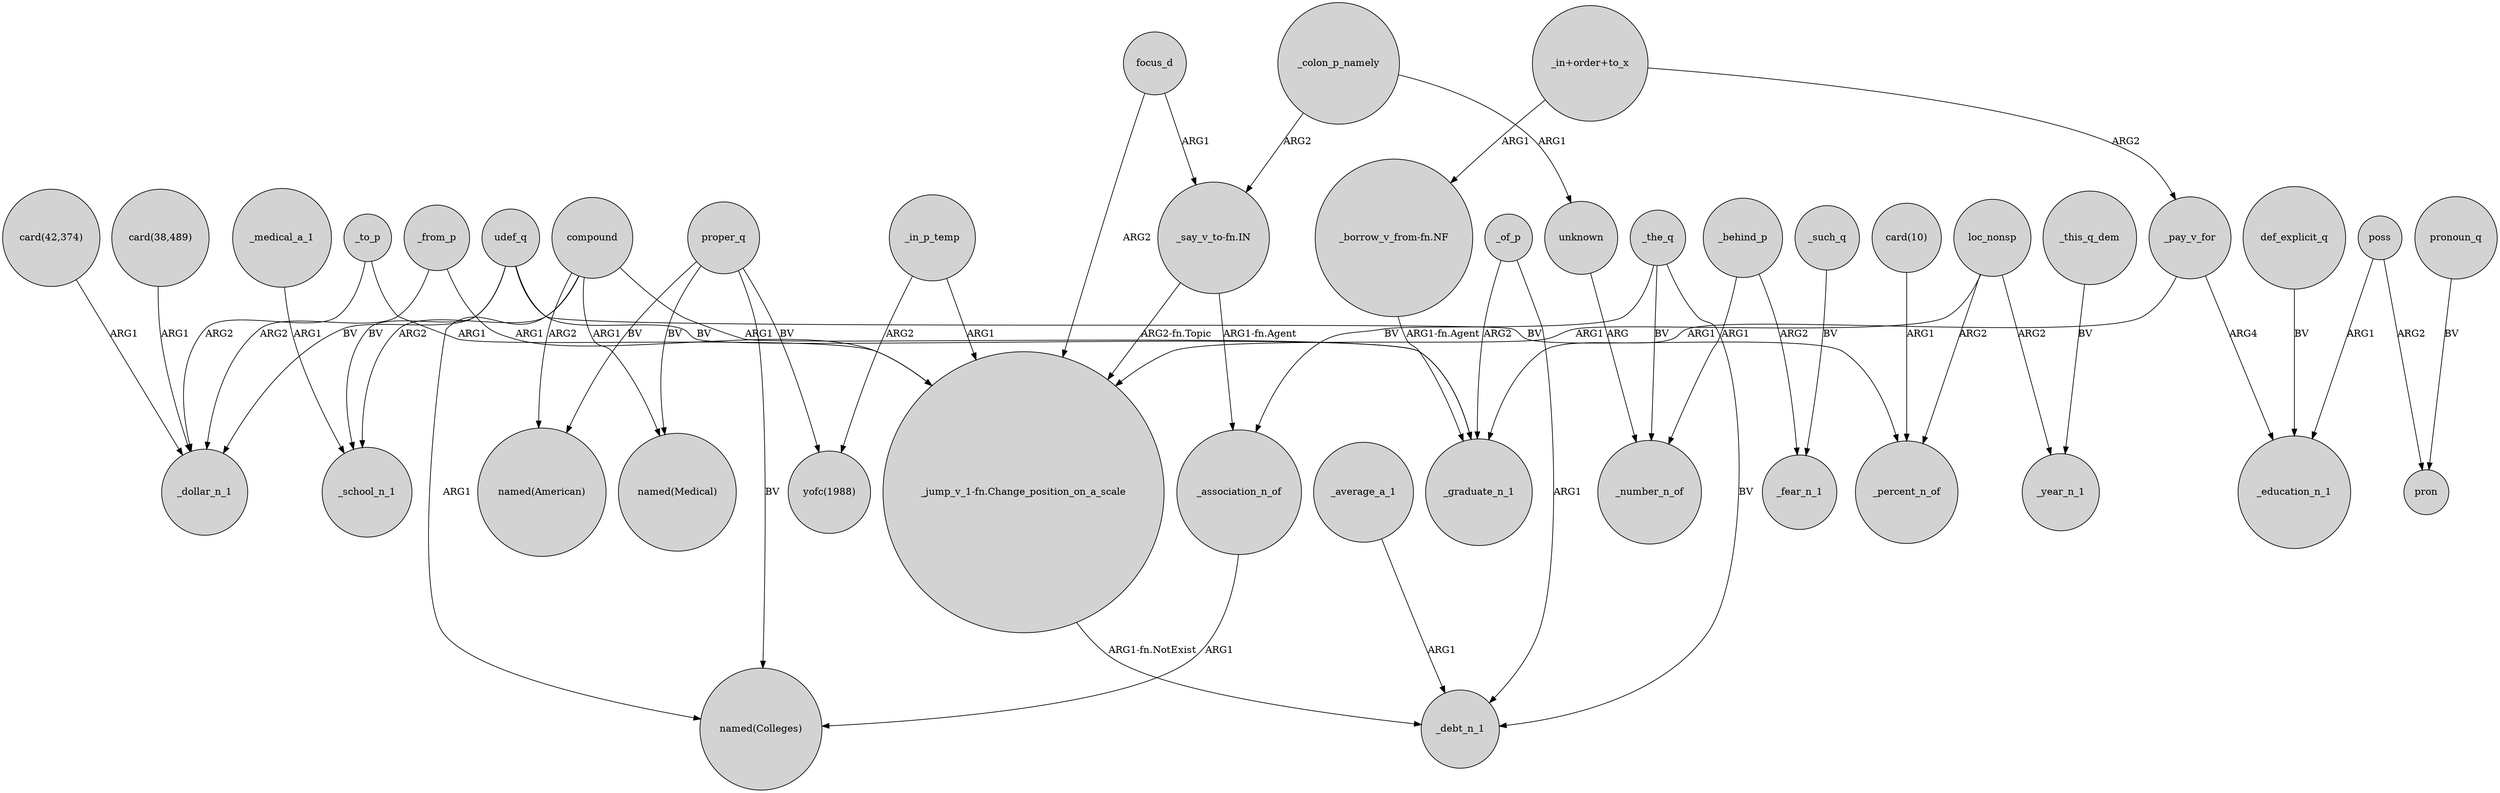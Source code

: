 digraph {
	node [shape=circle style=filled]
	_to_p -> _dollar_n_1 [label=ARG2]
	compound -> "named(Medical)" [label=ARG1]
	poss -> pron [label=ARG2]
	proper_q -> "named(American)" [label=BV]
	"_in+order+to_x" -> _pay_v_for [label=ARG2]
	_to_p -> "_jump_v_1-fn.Change_position_on_a_scale" [label=ARG1]
	_behind_p -> _number_n_of [label=ARG1]
	focus_d -> "_jump_v_1-fn.Change_position_on_a_scale" [label=ARG2]
	_in_p_temp -> "_jump_v_1-fn.Change_position_on_a_scale" [label=ARG1]
	"_in+order+to_x" -> "_borrow_v_from-fn.NF" [label=ARG1]
	def_explicit_q -> _education_n_1 [label=BV]
	"card(42,374)" -> _dollar_n_1 [label=ARG1]
	_the_q -> _number_n_of [label=BV]
	_pay_v_for -> _graduate_n_1 [label=ARG1]
	"_say_v_to-fn.IN" -> "_jump_v_1-fn.Change_position_on_a_scale" [label="ARG2-fn.Topic"]
	proper_q -> "named(Colleges)" [label=BV]
	_average_a_1 -> _debt_n_1 [label=ARG1]
	compound -> "named(American)" [label=ARG2]
	compound -> "named(Colleges)" [label=ARG1]
	"_jump_v_1-fn.Change_position_on_a_scale" -> _debt_n_1 [label="ARG1-fn.NotExist"]
	"_borrow_v_from-fn.NF" -> _graduate_n_1 [label="ARG1-fn.Agent"]
	unknown -> _number_n_of [label=ARG]
	_pay_v_for -> _education_n_1 [label=ARG4]
	udef_q -> _graduate_n_1 [label=BV]
	pronoun_q -> pron [label=BV]
	_colon_p_namely -> unknown [label=ARG1]
	"card(10)" -> _percent_n_of [label=ARG1]
	_colon_p_namely -> "_say_v_to-fn.IN" [label=ARG2]
	compound -> _graduate_n_1 [label=ARG1]
	proper_q -> "yofc(1988)" [label=BV]
	_such_q -> _fear_n_1 [label=BV]
	_of_p -> _debt_n_1 [label=ARG1]
	loc_nonsp -> _percent_n_of [label=ARG2]
	loc_nonsp -> _year_n_1 [label=ARG2]
	_medical_a_1 -> _school_n_1 [label=ARG1]
	_the_q -> _association_n_of [label=BV]
	_association_n_of -> "named(Colleges)" [label=ARG1]
	"card(38,489)" -> _dollar_n_1 [label=ARG1]
	poss -> _education_n_1 [label=ARG1]
	proper_q -> "named(Medical)" [label=BV]
	_from_p -> "_jump_v_1-fn.Change_position_on_a_scale" [label=ARG1]
	_of_p -> _graduate_n_1 [label=ARG2]
	udef_q -> _percent_n_of [label=BV]
	_from_p -> _dollar_n_1 [label=ARG2]
	compound -> _school_n_1 [label=ARG2]
	udef_q -> _school_n_1 [label=BV]
	"_say_v_to-fn.IN" -> _association_n_of [label="ARG1-fn.Agent"]
	_behind_p -> _fear_n_1 [label=ARG2]
	_the_q -> _debt_n_1 [label=BV]
	_in_p_temp -> "yofc(1988)" [label=ARG2]
	udef_q -> _dollar_n_1 [label=BV]
	focus_d -> "_say_v_to-fn.IN" [label=ARG1]
	loc_nonsp -> "_jump_v_1-fn.Change_position_on_a_scale" [label=ARG1]
	_this_q_dem -> _year_n_1 [label=BV]
}
